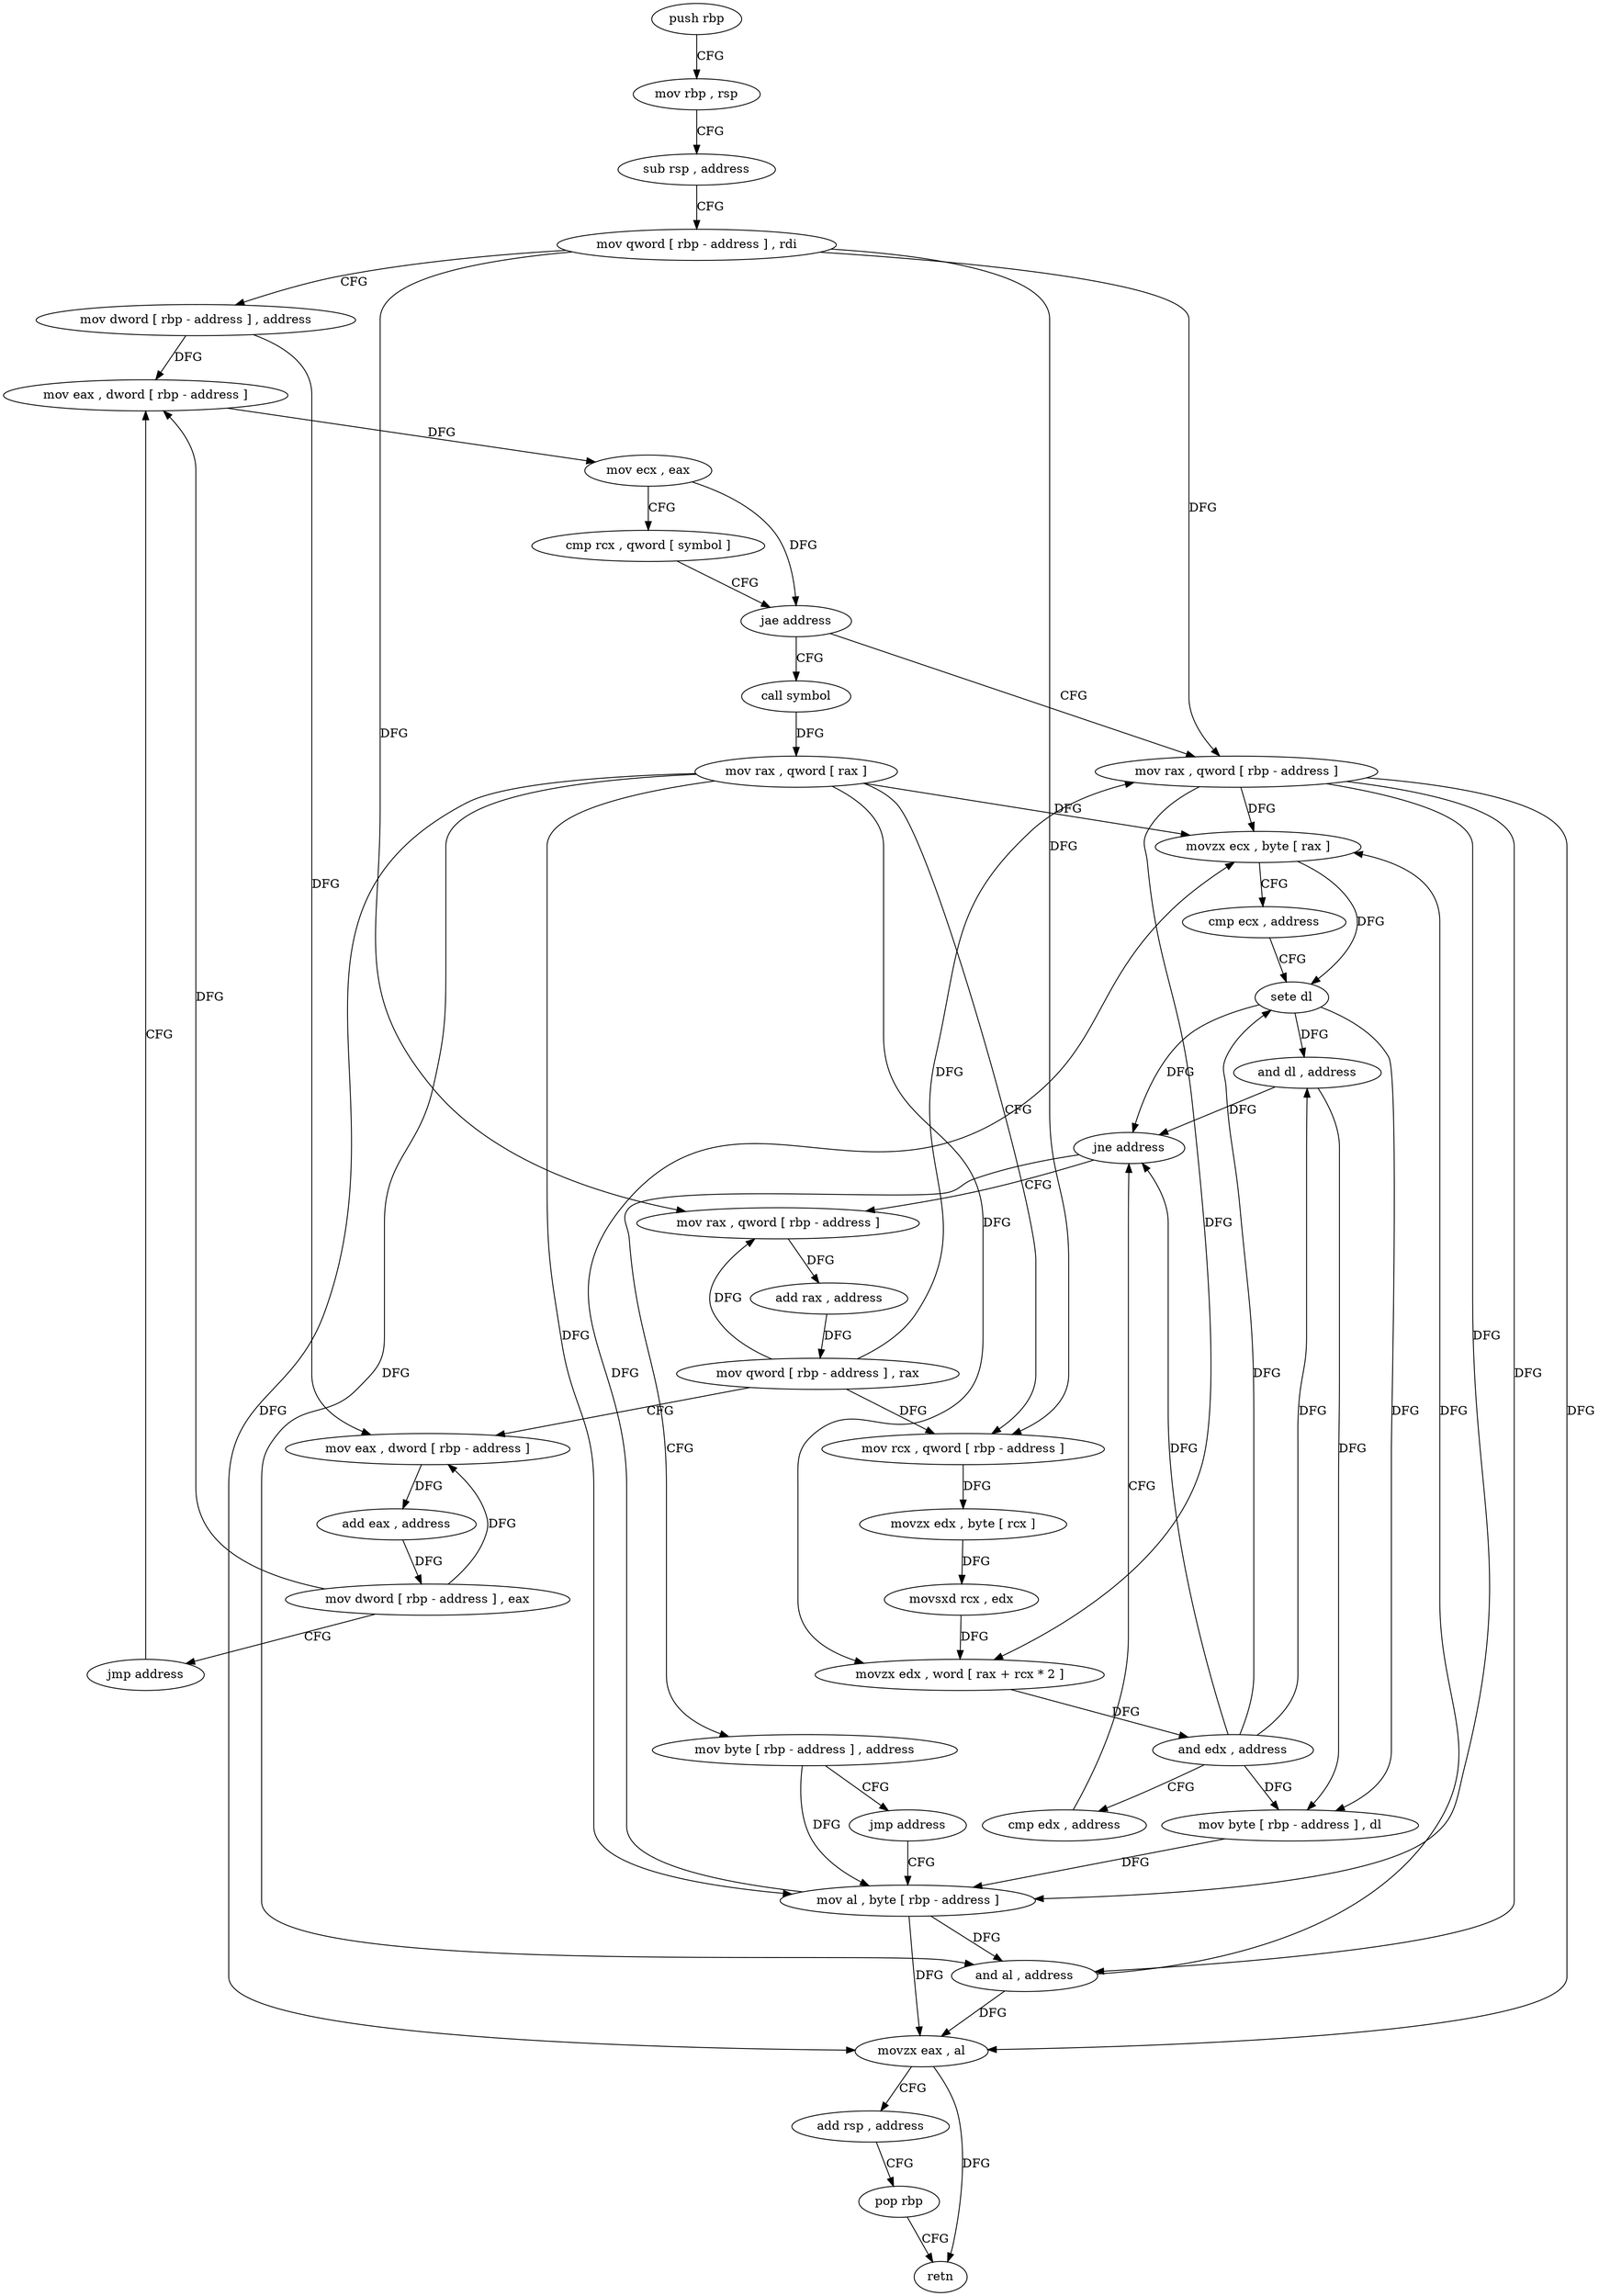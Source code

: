digraph "func" {
"4210960" [label = "push rbp" ]
"4210961" [label = "mov rbp , rsp" ]
"4210964" [label = "sub rsp , address" ]
"4210968" [label = "mov qword [ rbp - address ] , rdi" ]
"4210972" [label = "mov dword [ rbp - address ] , address" ]
"4210979" [label = "mov eax , dword [ rbp - address ]" ]
"4211072" [label = "mov rax , qword [ rbp - address ]" ]
"4211076" [label = "movzx ecx , byte [ rax ]" ]
"4211079" [label = "cmp ecx , address" ]
"4211082" [label = "sete dl" ]
"4211085" [label = "and dl , address" ]
"4211088" [label = "mov byte [ rbp - address ] , dl" ]
"4211091" [label = "mov al , byte [ rbp - address ]" ]
"4210998" [label = "call symbol" ]
"4211003" [label = "mov rax , qword [ rax ]" ]
"4211006" [label = "mov rcx , qword [ rbp - address ]" ]
"4211010" [label = "movzx edx , byte [ rcx ]" ]
"4211013" [label = "movsxd rcx , edx" ]
"4211016" [label = "movzx edx , word [ rax + rcx * 2 ]" ]
"4211020" [label = "and edx , address" ]
"4211026" [label = "cmp edx , address" ]
"4211029" [label = "jne address" ]
"4211044" [label = "mov rax , qword [ rbp - address ]" ]
"4211035" [label = "mov byte [ rbp - address ] , address" ]
"4211048" [label = "add rax , address" ]
"4211054" [label = "mov qword [ rbp - address ] , rax" ]
"4211058" [label = "mov eax , dword [ rbp - address ]" ]
"4211061" [label = "add eax , address" ]
"4211064" [label = "mov dword [ rbp - address ] , eax" ]
"4211067" [label = "jmp address" ]
"4211039" [label = "jmp address" ]
"4210982" [label = "mov ecx , eax" ]
"4210984" [label = "cmp rcx , qword [ symbol ]" ]
"4210992" [label = "jae address" ]
"4211094" [label = "and al , address" ]
"4211096" [label = "movzx eax , al" ]
"4211099" [label = "add rsp , address" ]
"4211103" [label = "pop rbp" ]
"4211104" [label = "retn" ]
"4210960" -> "4210961" [ label = "CFG" ]
"4210961" -> "4210964" [ label = "CFG" ]
"4210964" -> "4210968" [ label = "CFG" ]
"4210968" -> "4210972" [ label = "CFG" ]
"4210968" -> "4211072" [ label = "DFG" ]
"4210968" -> "4211006" [ label = "DFG" ]
"4210968" -> "4211044" [ label = "DFG" ]
"4210972" -> "4210979" [ label = "DFG" ]
"4210972" -> "4211058" [ label = "DFG" ]
"4210979" -> "4210982" [ label = "DFG" ]
"4211072" -> "4211076" [ label = "DFG" ]
"4211072" -> "4211016" [ label = "DFG" ]
"4211072" -> "4211091" [ label = "DFG" ]
"4211072" -> "4211094" [ label = "DFG" ]
"4211072" -> "4211096" [ label = "DFG" ]
"4211076" -> "4211079" [ label = "CFG" ]
"4211076" -> "4211082" [ label = "DFG" ]
"4211079" -> "4211082" [ label = "CFG" ]
"4211082" -> "4211085" [ label = "DFG" ]
"4211082" -> "4211088" [ label = "DFG" ]
"4211082" -> "4211029" [ label = "DFG" ]
"4211085" -> "4211088" [ label = "DFG" ]
"4211085" -> "4211029" [ label = "DFG" ]
"4211088" -> "4211091" [ label = "DFG" ]
"4211091" -> "4211094" [ label = "DFG" ]
"4211091" -> "4211076" [ label = "DFG" ]
"4211091" -> "4211096" [ label = "DFG" ]
"4210998" -> "4211003" [ label = "DFG" ]
"4211003" -> "4211006" [ label = "CFG" ]
"4211003" -> "4211076" [ label = "DFG" ]
"4211003" -> "4211016" [ label = "DFG" ]
"4211003" -> "4211091" [ label = "DFG" ]
"4211003" -> "4211094" [ label = "DFG" ]
"4211003" -> "4211096" [ label = "DFG" ]
"4211006" -> "4211010" [ label = "DFG" ]
"4211010" -> "4211013" [ label = "DFG" ]
"4211013" -> "4211016" [ label = "DFG" ]
"4211016" -> "4211020" [ label = "DFG" ]
"4211020" -> "4211026" [ label = "CFG" ]
"4211020" -> "4211085" [ label = "DFG" ]
"4211020" -> "4211088" [ label = "DFG" ]
"4211020" -> "4211082" [ label = "DFG" ]
"4211020" -> "4211029" [ label = "DFG" ]
"4211026" -> "4211029" [ label = "CFG" ]
"4211029" -> "4211044" [ label = "CFG" ]
"4211029" -> "4211035" [ label = "CFG" ]
"4211044" -> "4211048" [ label = "DFG" ]
"4211035" -> "4211039" [ label = "CFG" ]
"4211035" -> "4211091" [ label = "DFG" ]
"4211048" -> "4211054" [ label = "DFG" ]
"4211054" -> "4211058" [ label = "CFG" ]
"4211054" -> "4211072" [ label = "DFG" ]
"4211054" -> "4211006" [ label = "DFG" ]
"4211054" -> "4211044" [ label = "DFG" ]
"4211058" -> "4211061" [ label = "DFG" ]
"4211061" -> "4211064" [ label = "DFG" ]
"4211064" -> "4211067" [ label = "CFG" ]
"4211064" -> "4210979" [ label = "DFG" ]
"4211064" -> "4211058" [ label = "DFG" ]
"4211067" -> "4210979" [ label = "CFG" ]
"4211039" -> "4211091" [ label = "CFG" ]
"4210982" -> "4210984" [ label = "CFG" ]
"4210982" -> "4210992" [ label = "DFG" ]
"4210984" -> "4210992" [ label = "CFG" ]
"4210992" -> "4211072" [ label = "CFG" ]
"4210992" -> "4210998" [ label = "CFG" ]
"4211094" -> "4211096" [ label = "DFG" ]
"4211094" -> "4211076" [ label = "DFG" ]
"4211096" -> "4211099" [ label = "CFG" ]
"4211096" -> "4211104" [ label = "DFG" ]
"4211099" -> "4211103" [ label = "CFG" ]
"4211103" -> "4211104" [ label = "CFG" ]
}

